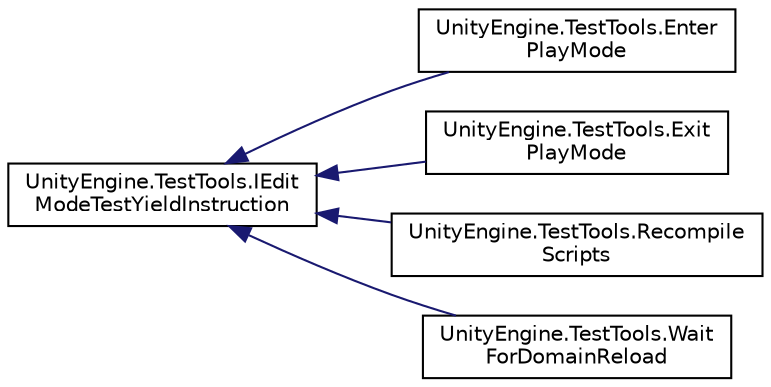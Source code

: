 digraph "Graphical Class Hierarchy"
{
 // LATEX_PDF_SIZE
  edge [fontname="Helvetica",fontsize="10",labelfontname="Helvetica",labelfontsize="10"];
  node [fontname="Helvetica",fontsize="10",shape=record];
  rankdir="LR";
  Node0 [label="UnityEngine.TestTools.IEdit\lModeTestYieldInstruction",height=0.2,width=0.4,color="black", fillcolor="white", style="filled",URL="$interface_unity_engine_1_1_test_tools_1_1_i_edit_mode_test_yield_instruction.html",tooltip=" "];
  Node0 -> Node1 [dir="back",color="midnightblue",fontsize="10",style="solid",fontname="Helvetica"];
  Node1 [label="UnityEngine.TestTools.Enter\lPlayMode",height=0.2,width=0.4,color="black", fillcolor="white", style="filled",URL="$class_unity_engine_1_1_test_tools_1_1_enter_play_mode.html",tooltip=" "];
  Node0 -> Node2 [dir="back",color="midnightblue",fontsize="10",style="solid",fontname="Helvetica"];
  Node2 [label="UnityEngine.TestTools.Exit\lPlayMode",height=0.2,width=0.4,color="black", fillcolor="white", style="filled",URL="$class_unity_engine_1_1_test_tools_1_1_exit_play_mode.html",tooltip=" "];
  Node0 -> Node3 [dir="back",color="midnightblue",fontsize="10",style="solid",fontname="Helvetica"];
  Node3 [label="UnityEngine.TestTools.Recompile\lScripts",height=0.2,width=0.4,color="black", fillcolor="white", style="filled",URL="$class_unity_engine_1_1_test_tools_1_1_recompile_scripts.html",tooltip=" "];
  Node0 -> Node4 [dir="back",color="midnightblue",fontsize="10",style="solid",fontname="Helvetica"];
  Node4 [label="UnityEngine.TestTools.Wait\lForDomainReload",height=0.2,width=0.4,color="black", fillcolor="white", style="filled",URL="$class_unity_engine_1_1_test_tools_1_1_wait_for_domain_reload.html",tooltip=" "];
}
